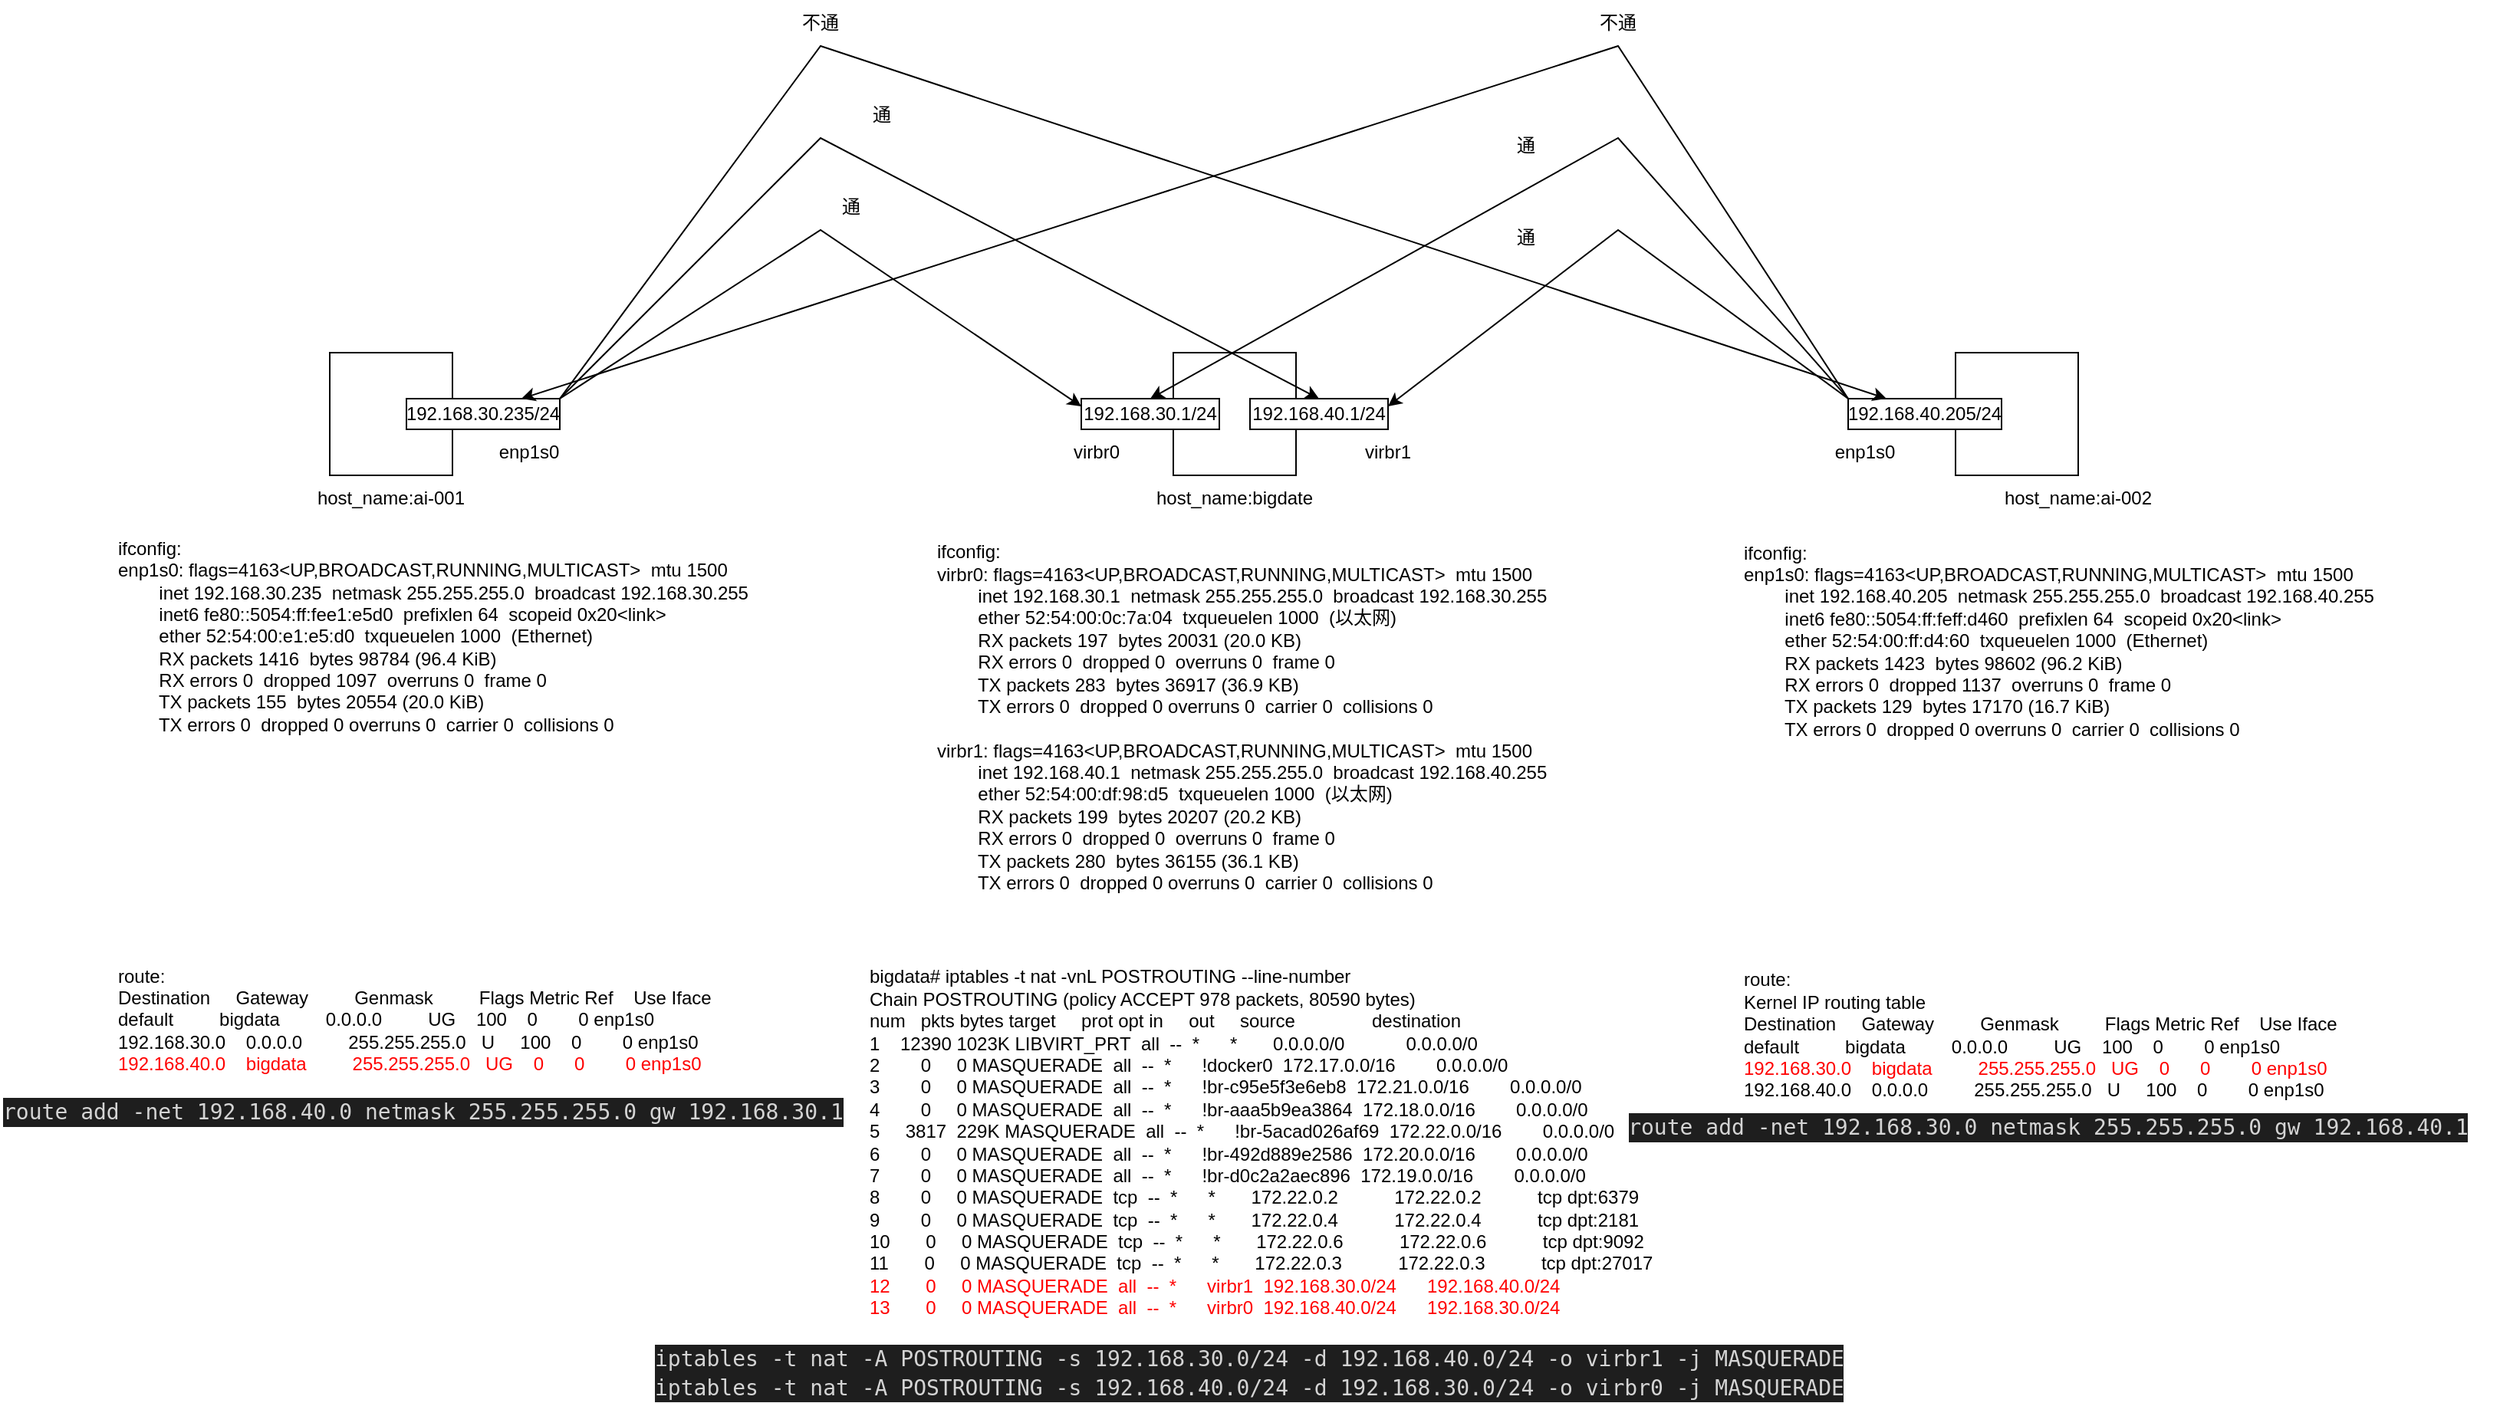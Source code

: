 <mxfile version="20.2.7" type="github">
  <diagram id="W1gFgebdyw7sRJ1A_aVv" name="第 1 页">
    <mxGraphModel dx="2062" dy="1133" grid="1" gridSize="10" guides="1" tooltips="1" connect="1" arrows="1" fold="1" page="1" pageScale="1" pageWidth="827" pageHeight="1169" math="0" shadow="0">
      <root>
        <mxCell id="0" />
        <mxCell id="1" parent="0" />
        <mxCell id="5NN0W6QtwbJhBw6NKLgg-1" value="" style="whiteSpace=wrap;html=1;aspect=fixed;" vertex="1" parent="1">
          <mxGeometry x="790" y="240" width="80" height="80" as="geometry" />
        </mxCell>
        <mxCell id="5NN0W6QtwbJhBw6NKLgg-2" value="" style="whiteSpace=wrap;html=1;aspect=fixed;" vertex="1" parent="1">
          <mxGeometry x="1300" y="240" width="80" height="80" as="geometry" />
        </mxCell>
        <mxCell id="5NN0W6QtwbJhBw6NKLgg-3" value="" style="whiteSpace=wrap;html=1;aspect=fixed;" vertex="1" parent="1">
          <mxGeometry x="240" y="240" width="80" height="80" as="geometry" />
        </mxCell>
        <mxCell id="5NN0W6QtwbJhBw6NKLgg-4" value="host_name:ai-001" style="text;html=1;strokeColor=none;fillColor=none;align=center;verticalAlign=middle;whiteSpace=wrap;rounded=0;" vertex="1" parent="1">
          <mxGeometry x="230" y="320" width="100" height="30" as="geometry" />
        </mxCell>
        <mxCell id="5NN0W6QtwbJhBw6NKLgg-5" value="host_name:ai-002" style="text;html=1;strokeColor=none;fillColor=none;align=center;verticalAlign=middle;whiteSpace=wrap;rounded=0;" vertex="1" parent="1">
          <mxGeometry x="1330" y="320" width="100" height="30" as="geometry" />
        </mxCell>
        <mxCell id="5NN0W6QtwbJhBw6NKLgg-6" value="host_name:bigdate" style="text;html=1;strokeColor=none;fillColor=none;align=center;verticalAlign=middle;whiteSpace=wrap;rounded=0;" vertex="1" parent="1">
          <mxGeometry x="780" y="320" width="100" height="30" as="geometry" />
        </mxCell>
        <mxCell id="5NN0W6QtwbJhBw6NKLgg-7" value="ifconfig:&lt;br&gt;&lt;div&gt;virbr0: flags=4163&amp;lt;UP,BROADCAST,RUNNING,MULTICAST&amp;gt;&amp;nbsp; mtu 1500&lt;/div&gt;&lt;div&gt;&amp;nbsp; &amp;nbsp; &amp;nbsp; &amp;nbsp; inet 192.168.30.1&amp;nbsp; netmask 255.255.255.0&amp;nbsp; broadcast 192.168.30.255&lt;/div&gt;&lt;div&gt;&amp;nbsp; &amp;nbsp; &amp;nbsp; &amp;nbsp; ether 52:54:00:0c:7a:04&amp;nbsp; txqueuelen 1000&amp;nbsp; (以太网)&lt;/div&gt;&lt;div&gt;&amp;nbsp; &amp;nbsp; &amp;nbsp; &amp;nbsp; RX packets 197&amp;nbsp; bytes 20031 (20.0 KB)&lt;/div&gt;&lt;div&gt;&amp;nbsp; &amp;nbsp; &amp;nbsp; &amp;nbsp; RX errors 0&amp;nbsp; dropped 0&amp;nbsp; overruns 0&amp;nbsp; frame 0&lt;/div&gt;&lt;div&gt;&amp;nbsp; &amp;nbsp; &amp;nbsp; &amp;nbsp; TX packets 283&amp;nbsp; bytes 36917 (36.9 KB)&lt;/div&gt;&lt;div&gt;&amp;nbsp; &amp;nbsp; &amp;nbsp; &amp;nbsp; TX errors 0&amp;nbsp; dropped 0 overruns 0&amp;nbsp; carrier 0&amp;nbsp; collisions 0&lt;/div&gt;&lt;div&gt;&lt;br&gt;&lt;/div&gt;&lt;div&gt;virbr1: flags=4163&amp;lt;UP,BROADCAST,RUNNING,MULTICAST&amp;gt;&amp;nbsp; mtu 1500&lt;/div&gt;&lt;div&gt;&amp;nbsp; &amp;nbsp; &amp;nbsp; &amp;nbsp; inet 192.168.40.1&amp;nbsp; netmask 255.255.255.0&amp;nbsp; broadcast 192.168.40.255&lt;/div&gt;&lt;div&gt;&amp;nbsp; &amp;nbsp; &amp;nbsp; &amp;nbsp; ether 52:54:00:df:98:d5&amp;nbsp; txqueuelen 1000&amp;nbsp; (以太网)&lt;/div&gt;&lt;div&gt;&amp;nbsp; &amp;nbsp; &amp;nbsp; &amp;nbsp; RX packets 199&amp;nbsp; bytes 20207 (20.2 KB)&lt;/div&gt;&lt;div&gt;&amp;nbsp; &amp;nbsp; &amp;nbsp; &amp;nbsp; RX errors 0&amp;nbsp; dropped 0&amp;nbsp; overruns 0&amp;nbsp; frame 0&lt;/div&gt;&lt;div&gt;&amp;nbsp; &amp;nbsp; &amp;nbsp; &amp;nbsp; TX packets 280&amp;nbsp; bytes 36155 (36.1 KB)&lt;/div&gt;&lt;div&gt;&amp;nbsp; &amp;nbsp; &amp;nbsp; &amp;nbsp; TX errors 0&amp;nbsp; dropped 0 overruns 0&amp;nbsp; carrier 0&amp;nbsp; collisions 0&lt;/div&gt;&lt;div&gt;&lt;br&gt;&lt;/div&gt;" style="text;html=1;strokeColor=none;fillColor=none;align=left;verticalAlign=middle;whiteSpace=wrap;rounded=0;" vertex="1" parent="1">
          <mxGeometry x="634" y="470" width="1020" height="30" as="geometry" />
        </mxCell>
        <mxCell id="5NN0W6QtwbJhBw6NKLgg-8" value="ifconfig:&lt;br&gt;&lt;div&gt;enp1s0: flags=4163&amp;lt;UP,BROADCAST,RUNNING,MULTICAST&amp;gt;&amp;nbsp; mtu 1500&lt;/div&gt;&lt;div&gt;&amp;nbsp; &amp;nbsp; &amp;nbsp; &amp;nbsp; inet 192.168.30.235&amp;nbsp; netmask 255.255.255.0&amp;nbsp; broadcast 192.168.30.255&lt;/div&gt;&lt;div&gt;&amp;nbsp; &amp;nbsp; &amp;nbsp; &amp;nbsp; inet6 fe80::5054:ff:fee1:e5d0&amp;nbsp; prefixlen 64&amp;nbsp; scopeid 0x20&amp;lt;link&amp;gt;&lt;/div&gt;&lt;div&gt;&amp;nbsp; &amp;nbsp; &amp;nbsp; &amp;nbsp; ether 52:54:00:e1:e5:d0&amp;nbsp; txqueuelen 1000&amp;nbsp; (Ethernet)&lt;/div&gt;&lt;div&gt;&amp;nbsp; &amp;nbsp; &amp;nbsp; &amp;nbsp; RX packets 1416&amp;nbsp; bytes 98784 (96.4 KiB)&lt;/div&gt;&lt;div&gt;&amp;nbsp; &amp;nbsp; &amp;nbsp; &amp;nbsp; RX errors 0&amp;nbsp; dropped 1097&amp;nbsp; overruns 0&amp;nbsp; frame 0&lt;/div&gt;&lt;div&gt;&amp;nbsp; &amp;nbsp; &amp;nbsp; &amp;nbsp; TX packets 155&amp;nbsp; bytes 20554 (20.0 KiB)&lt;/div&gt;&lt;div&gt;&amp;nbsp; &amp;nbsp; &amp;nbsp; &amp;nbsp; TX errors 0&amp;nbsp; dropped 0 overruns 0&amp;nbsp; carrier 0&amp;nbsp; collisions 0&lt;/div&gt;" style="text;html=1;strokeColor=none;fillColor=none;align=left;verticalAlign=middle;whiteSpace=wrap;rounded=0;" vertex="1" parent="1">
          <mxGeometry x="100" y="410" width="480" height="30" as="geometry" />
        </mxCell>
        <mxCell id="5NN0W6QtwbJhBw6NKLgg-9" value="ifconfig:&lt;br&gt;&lt;div&gt;enp1s0: flags=4163&amp;lt;UP,BROADCAST,RUNNING,MULTICAST&amp;gt;&amp;nbsp; mtu 1500&lt;/div&gt;&lt;div&gt;&amp;nbsp; &amp;nbsp; &amp;nbsp; &amp;nbsp; inet 192.168.40.205&amp;nbsp; netmask 255.255.255.0&amp;nbsp; broadcast 192.168.40.255&lt;/div&gt;&lt;div&gt;&amp;nbsp; &amp;nbsp; &amp;nbsp; &amp;nbsp; inet6 fe80::5054:ff:feff:d460&amp;nbsp; prefixlen 64&amp;nbsp; scopeid 0x20&amp;lt;link&amp;gt;&lt;/div&gt;&lt;div&gt;&amp;nbsp; &amp;nbsp; &amp;nbsp; &amp;nbsp; ether 52:54:00:ff:d4:60&amp;nbsp; txqueuelen 1000&amp;nbsp; (Ethernet)&lt;/div&gt;&lt;div&gt;&amp;nbsp; &amp;nbsp; &amp;nbsp; &amp;nbsp; RX packets 1423&amp;nbsp; bytes 98602 (96.2 KiB)&lt;/div&gt;&lt;div&gt;&amp;nbsp; &amp;nbsp; &amp;nbsp; &amp;nbsp; RX errors 0&amp;nbsp; dropped 1137&amp;nbsp; overruns 0&amp;nbsp; frame 0&lt;/div&gt;&lt;div&gt;&amp;nbsp; &amp;nbsp; &amp;nbsp; &amp;nbsp; TX packets 129&amp;nbsp; bytes 17170 (16.7 KiB)&lt;/div&gt;&lt;div&gt;&amp;nbsp; &amp;nbsp; &amp;nbsp; &amp;nbsp; TX errors 0&amp;nbsp; dropped 0 overruns 0&amp;nbsp; carrier 0&amp;nbsp; collisions 0&lt;/div&gt;&lt;div&gt;&lt;br&gt;&lt;/div&gt;" style="text;html=1;strokeColor=none;fillColor=none;align=left;verticalAlign=middle;whiteSpace=wrap;rounded=0;" vertex="1" parent="1">
          <mxGeometry x="1160" y="420" width="420" height="30" as="geometry" />
        </mxCell>
        <mxCell id="5NN0W6QtwbJhBw6NKLgg-10" value="route:&lt;br&gt;&lt;div&gt;Destination&amp;nbsp; &amp;nbsp; &amp;nbsp;Gateway&amp;nbsp; &amp;nbsp; &amp;nbsp; &amp;nbsp; &amp;nbsp;Genmask&amp;nbsp; &amp;nbsp; &amp;nbsp; &amp;nbsp; &amp;nbsp;Flags Metric Ref&amp;nbsp; &amp;nbsp; Use Iface&lt;/div&gt;&lt;div&gt;default&amp;nbsp; &amp;nbsp; &amp;nbsp; &amp;nbsp; &amp;nbsp;bigdata&amp;nbsp; &amp;nbsp; &amp;nbsp; &amp;nbsp; &amp;nbsp;0.0.0.0&amp;nbsp; &amp;nbsp; &amp;nbsp; &amp;nbsp; &amp;nbsp;UG&amp;nbsp; &amp;nbsp; 100&amp;nbsp; &amp;nbsp; 0&amp;nbsp; &amp;nbsp; &amp;nbsp; &amp;nbsp; 0 enp1s0&lt;/div&gt;&lt;div&gt;192.168.30.0&amp;nbsp; &amp;nbsp; 0.0.0.0&amp;nbsp; &amp;nbsp; &amp;nbsp; &amp;nbsp; &amp;nbsp;255.255.255.0&amp;nbsp; &amp;nbsp;U&amp;nbsp; &amp;nbsp; &amp;nbsp;100&amp;nbsp; &amp;nbsp; 0&amp;nbsp; &amp;nbsp; &amp;nbsp; &amp;nbsp; 0 enp1s0&lt;/div&gt;&lt;div&gt;&lt;font color=&quot;#ff0000&quot;&gt;192.168.40.0&amp;nbsp; &amp;nbsp; bigdata&amp;nbsp; &amp;nbsp; &amp;nbsp; &amp;nbsp; &amp;nbsp;255.255.255.0&amp;nbsp; &amp;nbsp;UG&amp;nbsp; &amp;nbsp; 0&amp;nbsp; &amp;nbsp; &amp;nbsp; 0&amp;nbsp; &amp;nbsp; &amp;nbsp; &amp;nbsp; 0 enp1s0&lt;/font&gt;&lt;/div&gt;" style="text;html=1;strokeColor=none;fillColor=none;align=left;verticalAlign=middle;whiteSpace=wrap;rounded=0;" vertex="1" parent="1">
          <mxGeometry x="100" y="660" width="400" height="30" as="geometry" />
        </mxCell>
        <mxCell id="5NN0W6QtwbJhBw6NKLgg-11" value="route:&lt;br&gt;&lt;div&gt;&lt;div&gt;Kernel IP routing table&lt;/div&gt;&lt;div&gt;Destination&amp;nbsp; &amp;nbsp; &amp;nbsp;Gateway&amp;nbsp; &amp;nbsp; &amp;nbsp; &amp;nbsp; &amp;nbsp;Genmask&amp;nbsp; &amp;nbsp; &amp;nbsp; &amp;nbsp; &amp;nbsp;Flags Metric Ref&amp;nbsp; &amp;nbsp; Use Iface&lt;/div&gt;&lt;div&gt;default&amp;nbsp; &amp;nbsp; &amp;nbsp; &amp;nbsp; &amp;nbsp;bigdata&amp;nbsp; &amp;nbsp; &amp;nbsp; &amp;nbsp; &amp;nbsp;0.0.0.0&amp;nbsp; &amp;nbsp; &amp;nbsp; &amp;nbsp; &amp;nbsp;UG&amp;nbsp; &amp;nbsp; 100&amp;nbsp; &amp;nbsp; 0&amp;nbsp; &amp;nbsp; &amp;nbsp; &amp;nbsp; 0 enp1s0&lt;/div&gt;&lt;div&gt;&lt;font color=&quot;#ff0000&quot;&gt;192.168.30.0&amp;nbsp; &amp;nbsp; bigdata&amp;nbsp; &amp;nbsp; &amp;nbsp; &amp;nbsp; &amp;nbsp;255.255.255.0&amp;nbsp; &amp;nbsp;UG&amp;nbsp; &amp;nbsp; 0&amp;nbsp; &amp;nbsp; &amp;nbsp; 0&amp;nbsp; &amp;nbsp; &amp;nbsp; &amp;nbsp; 0 enp1s0&lt;/font&gt;&lt;/div&gt;&lt;div&gt;192.168.40.0&amp;nbsp; &amp;nbsp; 0.0.0.0&amp;nbsp; &amp;nbsp; &amp;nbsp; &amp;nbsp; &amp;nbsp;255.255.255.0&amp;nbsp; &amp;nbsp;U&amp;nbsp; &amp;nbsp; &amp;nbsp;100&amp;nbsp; &amp;nbsp; 0&amp;nbsp; &amp;nbsp; &amp;nbsp; &amp;nbsp; 0 enp1s0&lt;/div&gt;&lt;/div&gt;" style="text;html=1;strokeColor=none;fillColor=none;align=left;verticalAlign=middle;whiteSpace=wrap;rounded=0;" vertex="1" parent="1">
          <mxGeometry x="1160" y="670" width="400" height="30" as="geometry" />
        </mxCell>
        <mxCell id="5NN0W6QtwbJhBw6NKLgg-12" value="&lt;div&gt;bigdata# iptables -t nat -vnL POSTROUTING --line-number&lt;/div&gt;&lt;div&gt;Chain POSTROUTING (policy ACCEPT 978 packets, 80590 bytes)&lt;/div&gt;&lt;div&gt;num&amp;nbsp; &amp;nbsp;pkts bytes target&amp;nbsp; &amp;nbsp; &amp;nbsp;prot opt in&amp;nbsp; &amp;nbsp; &amp;nbsp;out&amp;nbsp; &amp;nbsp; &amp;nbsp;source&amp;nbsp; &amp;nbsp; &amp;nbsp; &amp;nbsp; &amp;nbsp; &amp;nbsp; &amp;nbsp; &amp;nbsp;destination&amp;nbsp; &amp;nbsp; &amp;nbsp; &amp;nbsp; &amp;nbsp;&lt;/div&gt;&lt;div&gt;1&amp;nbsp; &amp;nbsp; 12390 1023K LIBVIRT_PRT&amp;nbsp; all&amp;nbsp; --&amp;nbsp; *&amp;nbsp; &amp;nbsp; &amp;nbsp; *&amp;nbsp; &amp;nbsp; &amp;nbsp; &amp;nbsp;0.0.0.0/0&amp;nbsp; &amp;nbsp; &amp;nbsp; &amp;nbsp; &amp;nbsp; &amp;nbsp; 0.0.0.0/0&amp;nbsp; &amp;nbsp; &amp;nbsp; &amp;nbsp; &amp;nbsp; &amp;nbsp;&lt;/div&gt;&lt;div&gt;2&amp;nbsp; &amp;nbsp; &amp;nbsp; &amp;nbsp; 0&amp;nbsp; &amp;nbsp; &amp;nbsp;0 MASQUERADE&amp;nbsp; all&amp;nbsp; --&amp;nbsp; *&amp;nbsp; &amp;nbsp; &amp;nbsp; !docker0&amp;nbsp; 172.17.0.0/16&amp;nbsp; &amp;nbsp; &amp;nbsp; &amp;nbsp; 0.0.0.0/0&amp;nbsp; &amp;nbsp; &amp;nbsp; &amp;nbsp; &amp;nbsp; &amp;nbsp;&lt;/div&gt;&lt;div&gt;3&amp;nbsp; &amp;nbsp; &amp;nbsp; &amp;nbsp; 0&amp;nbsp; &amp;nbsp; &amp;nbsp;0 MASQUERADE&amp;nbsp; all&amp;nbsp; --&amp;nbsp; *&amp;nbsp; &amp;nbsp; &amp;nbsp; !br-c95e5f3e6eb8&amp;nbsp; 172.21.0.0/16&amp;nbsp; &amp;nbsp; &amp;nbsp; &amp;nbsp; 0.0.0.0/0&amp;nbsp; &amp;nbsp; &amp;nbsp; &amp;nbsp; &amp;nbsp; &amp;nbsp;&lt;/div&gt;&lt;div&gt;4&amp;nbsp; &amp;nbsp; &amp;nbsp; &amp;nbsp; 0&amp;nbsp; &amp;nbsp; &amp;nbsp;0 MASQUERADE&amp;nbsp; all&amp;nbsp; --&amp;nbsp; *&amp;nbsp; &amp;nbsp; &amp;nbsp; !br-aaa5b9ea3864&amp;nbsp; 172.18.0.0/16&amp;nbsp; &amp;nbsp; &amp;nbsp; &amp;nbsp; 0.0.0.0/0&amp;nbsp; &amp;nbsp; &amp;nbsp; &amp;nbsp; &amp;nbsp; &amp;nbsp;&lt;/div&gt;&lt;div&gt;5&amp;nbsp; &amp;nbsp; &amp;nbsp;3817&amp;nbsp; 229K MASQUERADE&amp;nbsp; all&amp;nbsp; --&amp;nbsp; *&amp;nbsp; &amp;nbsp; &amp;nbsp; !br-5acad026af69&amp;nbsp; 172.22.0.0/16&amp;nbsp; &amp;nbsp; &amp;nbsp; &amp;nbsp; 0.0.0.0/0&amp;nbsp; &amp;nbsp; &amp;nbsp; &amp;nbsp; &amp;nbsp; &amp;nbsp;&lt;/div&gt;&lt;div&gt;6&amp;nbsp; &amp;nbsp; &amp;nbsp; &amp;nbsp; 0&amp;nbsp; &amp;nbsp; &amp;nbsp;0 MASQUERADE&amp;nbsp; all&amp;nbsp; --&amp;nbsp; *&amp;nbsp; &amp;nbsp; &amp;nbsp; !br-492d889e2586&amp;nbsp; 172.20.0.0/16&amp;nbsp; &amp;nbsp; &amp;nbsp; &amp;nbsp; 0.0.0.0/0&amp;nbsp; &amp;nbsp; &amp;nbsp; &amp;nbsp; &amp;nbsp; &amp;nbsp;&lt;/div&gt;&lt;div&gt;7&amp;nbsp; &amp;nbsp; &amp;nbsp; &amp;nbsp; 0&amp;nbsp; &amp;nbsp; &amp;nbsp;0 MASQUERADE&amp;nbsp; all&amp;nbsp; --&amp;nbsp; *&amp;nbsp; &amp;nbsp; &amp;nbsp; !br-d0c2a2aec896&amp;nbsp; 172.19.0.0/16&amp;nbsp; &amp;nbsp; &amp;nbsp; &amp;nbsp; 0.0.0.0/0&amp;nbsp; &amp;nbsp; &amp;nbsp; &amp;nbsp; &amp;nbsp; &amp;nbsp;&lt;/div&gt;&lt;div&gt;8&amp;nbsp; &amp;nbsp; &amp;nbsp; &amp;nbsp; 0&amp;nbsp; &amp;nbsp; &amp;nbsp;0 MASQUERADE&amp;nbsp; tcp&amp;nbsp; --&amp;nbsp; *&amp;nbsp; &amp;nbsp; &amp;nbsp; *&amp;nbsp; &amp;nbsp; &amp;nbsp; &amp;nbsp;172.22.0.2&amp;nbsp; &amp;nbsp; &amp;nbsp; &amp;nbsp; &amp;nbsp; &amp;nbsp;172.22.0.2&amp;nbsp; &amp;nbsp; &amp;nbsp; &amp;nbsp; &amp;nbsp; &amp;nbsp;tcp dpt:6379&lt;/div&gt;&lt;div&gt;9&amp;nbsp; &amp;nbsp; &amp;nbsp; &amp;nbsp; 0&amp;nbsp; &amp;nbsp; &amp;nbsp;0 MASQUERADE&amp;nbsp; tcp&amp;nbsp; --&amp;nbsp; *&amp;nbsp; &amp;nbsp; &amp;nbsp; *&amp;nbsp; &amp;nbsp; &amp;nbsp; &amp;nbsp;172.22.0.4&amp;nbsp; &amp;nbsp; &amp;nbsp; &amp;nbsp; &amp;nbsp; &amp;nbsp;172.22.0.4&amp;nbsp; &amp;nbsp; &amp;nbsp; &amp;nbsp; &amp;nbsp; &amp;nbsp;tcp dpt:2181&lt;/div&gt;&lt;div&gt;10&amp;nbsp; &amp;nbsp; &amp;nbsp; &amp;nbsp;0&amp;nbsp; &amp;nbsp; &amp;nbsp;0 MASQUERADE&amp;nbsp; tcp&amp;nbsp; --&amp;nbsp; *&amp;nbsp; &amp;nbsp; &amp;nbsp; *&amp;nbsp; &amp;nbsp; &amp;nbsp; &amp;nbsp;172.22.0.6&amp;nbsp; &amp;nbsp; &amp;nbsp; &amp;nbsp; &amp;nbsp; &amp;nbsp;172.22.0.6&amp;nbsp; &amp;nbsp; &amp;nbsp; &amp;nbsp; &amp;nbsp; &amp;nbsp;tcp dpt:9092&lt;/div&gt;&lt;div&gt;11&amp;nbsp; &amp;nbsp; &amp;nbsp; &amp;nbsp;0&amp;nbsp; &amp;nbsp; &amp;nbsp;0 MASQUERADE&amp;nbsp; tcp&amp;nbsp; --&amp;nbsp; *&amp;nbsp; &amp;nbsp; &amp;nbsp; *&amp;nbsp; &amp;nbsp; &amp;nbsp; &amp;nbsp;172.22.0.3&amp;nbsp; &amp;nbsp; &amp;nbsp; &amp;nbsp; &amp;nbsp; &amp;nbsp;172.22.0.3&amp;nbsp; &amp;nbsp; &amp;nbsp; &amp;nbsp; &amp;nbsp; &amp;nbsp;tcp dpt:27017&lt;/div&gt;&lt;div&gt;&lt;font color=&quot;#ff0000&quot;&gt;12&amp;nbsp; &amp;nbsp; &amp;nbsp; &amp;nbsp;0&amp;nbsp; &amp;nbsp; &amp;nbsp;0 MASQUERADE&amp;nbsp; all&amp;nbsp; --&amp;nbsp; *&amp;nbsp; &amp;nbsp; &amp;nbsp; virbr1&amp;nbsp; 192.168.30.0/24&amp;nbsp; &amp;nbsp; &amp;nbsp; 192.168.40.0/24&amp;nbsp; &amp;nbsp; &amp;nbsp;&lt;/font&gt;&lt;/div&gt;&lt;div&gt;&lt;font color=&quot;#ff0000&quot;&gt;13&amp;nbsp; &amp;nbsp; &amp;nbsp; &amp;nbsp;0&amp;nbsp; &amp;nbsp; &amp;nbsp;0 MASQUERADE&amp;nbsp; all&amp;nbsp; --&amp;nbsp; *&amp;nbsp; &amp;nbsp; &amp;nbsp; virbr0&amp;nbsp; 192.168.40.0/24&amp;nbsp; &amp;nbsp; &amp;nbsp; 192.168.30.0/24&lt;/font&gt;&lt;/div&gt;" style="text;html=1;strokeColor=none;fillColor=none;align=left;verticalAlign=middle;whiteSpace=wrap;rounded=0;" vertex="1" parent="1">
          <mxGeometry x="590" y="740" width="590" height="30" as="geometry" />
        </mxCell>
        <mxCell id="5NN0W6QtwbJhBw6NKLgg-13" value="192.168.40.1/24" style="rounded=0;whiteSpace=wrap;html=1;" vertex="1" parent="1">
          <mxGeometry x="840" y="270" width="90" height="20" as="geometry" />
        </mxCell>
        <mxCell id="5NN0W6QtwbJhBw6NKLgg-14" value="192.168.30.1/24" style="rounded=0;whiteSpace=wrap;html=1;" vertex="1" parent="1">
          <mxGeometry x="730" y="270" width="90" height="20" as="geometry" />
        </mxCell>
        <mxCell id="5NN0W6QtwbJhBw6NKLgg-15" value="192.168.30.235/24" style="rounded=0;whiteSpace=wrap;html=1;" vertex="1" parent="1">
          <mxGeometry x="290" y="270" width="100" height="20" as="geometry" />
        </mxCell>
        <mxCell id="5NN0W6QtwbJhBw6NKLgg-16" value="192.168.40.205/24" style="rounded=0;whiteSpace=wrap;html=1;" vertex="1" parent="1">
          <mxGeometry x="1230" y="270" width="100" height="20" as="geometry" />
        </mxCell>
        <mxCell id="5NN0W6QtwbJhBw6NKLgg-19" value="enp1s0" style="text;html=1;strokeColor=none;fillColor=none;align=center;verticalAlign=middle;whiteSpace=wrap;rounded=0;" vertex="1" parent="1">
          <mxGeometry x="1211" y="290" width="60" height="30" as="geometry" />
        </mxCell>
        <mxCell id="5NN0W6QtwbJhBw6NKLgg-20" value="virbr1" style="text;html=1;strokeColor=none;fillColor=none;align=center;verticalAlign=middle;whiteSpace=wrap;rounded=0;" vertex="1" parent="1">
          <mxGeometry x="900" y="290" width="60" height="30" as="geometry" />
        </mxCell>
        <mxCell id="5NN0W6QtwbJhBw6NKLgg-21" value="virbr0" style="text;html=1;strokeColor=none;fillColor=none;align=center;verticalAlign=middle;whiteSpace=wrap;rounded=0;" vertex="1" parent="1">
          <mxGeometry x="710" y="290" width="60" height="30" as="geometry" />
        </mxCell>
        <mxCell id="5NN0W6QtwbJhBw6NKLgg-22" value="enp1s0" style="text;html=1;strokeColor=none;fillColor=none;align=center;verticalAlign=middle;whiteSpace=wrap;rounded=0;" vertex="1" parent="1">
          <mxGeometry x="340" y="290" width="60" height="30" as="geometry" />
        </mxCell>
        <mxCell id="5NN0W6QtwbJhBw6NKLgg-26" value="" style="endArrow=classic;html=1;rounded=0;entryX=0;entryY=0.25;entryDx=0;entryDy=0;exitX=1;exitY=0;exitDx=0;exitDy=0;" edge="1" parent="1" source="5NN0W6QtwbJhBw6NKLgg-15" target="5NN0W6QtwbJhBw6NKLgg-14">
          <mxGeometry width="50" height="50" relative="1" as="geometry">
            <mxPoint x="850" y="420" as="sourcePoint" />
            <mxPoint x="900" y="370" as="targetPoint" />
            <Array as="points">
              <mxPoint x="560" y="160" />
            </Array>
          </mxGeometry>
        </mxCell>
        <mxCell id="5NN0W6QtwbJhBw6NKLgg-27" value="" style="endArrow=classic;html=1;rounded=0;entryX=0.5;entryY=0;entryDx=0;entryDy=0;exitX=1;exitY=0;exitDx=0;exitDy=0;" edge="1" parent="1" source="5NN0W6QtwbJhBw6NKLgg-15" target="5NN0W6QtwbJhBw6NKLgg-13">
          <mxGeometry width="50" height="50" relative="1" as="geometry">
            <mxPoint x="390" y="210" as="sourcePoint" />
            <mxPoint x="730" y="215" as="targetPoint" />
            <Array as="points">
              <mxPoint x="560" y="100" />
            </Array>
          </mxGeometry>
        </mxCell>
        <mxCell id="5NN0W6QtwbJhBw6NKLgg-28" value="" style="endArrow=classic;html=1;rounded=0;entryX=0.25;entryY=0;entryDx=0;entryDy=0;" edge="1" parent="1" target="5NN0W6QtwbJhBw6NKLgg-16">
          <mxGeometry width="50" height="50" relative="1" as="geometry">
            <mxPoint x="390" y="270" as="sourcePoint" />
            <mxPoint x="1250" y="210" as="targetPoint" />
            <Array as="points">
              <mxPoint x="560" y="40" />
            </Array>
          </mxGeometry>
        </mxCell>
        <mxCell id="5NN0W6QtwbJhBw6NKLgg-29" value="" style="endArrow=classic;html=1;rounded=0;entryX=1;entryY=0.25;entryDx=0;entryDy=0;exitX=0;exitY=0;exitDx=0;exitDy=0;" edge="1" parent="1" source="5NN0W6QtwbJhBw6NKLgg-16" target="5NN0W6QtwbJhBw6NKLgg-13">
          <mxGeometry width="50" height="50" relative="1" as="geometry">
            <mxPoint x="1050" y="140" as="sourcePoint" />
            <mxPoint x="1390" y="145" as="targetPoint" />
            <Array as="points">
              <mxPoint x="1080" y="160" />
            </Array>
          </mxGeometry>
        </mxCell>
        <mxCell id="5NN0W6QtwbJhBw6NKLgg-30" value="" style="endArrow=classic;html=1;rounded=0;entryX=0.5;entryY=0;entryDx=0;entryDy=0;exitX=0;exitY=0;exitDx=0;exitDy=0;" edge="1" parent="1" source="5NN0W6QtwbJhBw6NKLgg-16" target="5NN0W6QtwbJhBw6NKLgg-14">
          <mxGeometry width="50" height="50" relative="1" as="geometry">
            <mxPoint x="1265" y="280" as="sourcePoint" />
            <mxPoint x="940" y="285" as="targetPoint" />
            <Array as="points">
              <mxPoint x="1080" y="100" />
            </Array>
          </mxGeometry>
        </mxCell>
        <mxCell id="5NN0W6QtwbJhBw6NKLgg-31" value="" style="endArrow=classic;html=1;rounded=0;entryX=0.75;entryY=0;entryDx=0;entryDy=0;exitX=0;exitY=0;exitDx=0;exitDy=0;" edge="1" parent="1" source="5NN0W6QtwbJhBw6NKLgg-16" target="5NN0W6QtwbJhBw6NKLgg-15">
          <mxGeometry width="50" height="50" relative="1" as="geometry">
            <mxPoint x="1250" y="270" as="sourcePoint" />
            <mxPoint x="785" y="280" as="targetPoint" />
            <Array as="points">
              <mxPoint x="1080" y="40" />
            </Array>
          </mxGeometry>
        </mxCell>
        <mxCell id="5NN0W6QtwbJhBw6NKLgg-32" value="通" style="text;html=1;strokeColor=none;fillColor=none;align=center;verticalAlign=middle;whiteSpace=wrap;rounded=0;" vertex="1" parent="1">
          <mxGeometry x="990" y="90" width="60" height="30" as="geometry" />
        </mxCell>
        <mxCell id="5NN0W6QtwbJhBw6NKLgg-33" value="不通" style="text;html=1;strokeColor=none;fillColor=none;align=center;verticalAlign=middle;whiteSpace=wrap;rounded=0;" vertex="1" parent="1">
          <mxGeometry x="1050" y="10" width="60" height="30" as="geometry" />
        </mxCell>
        <mxCell id="5NN0W6QtwbJhBw6NKLgg-35" value="不通" style="text;html=1;strokeColor=none;fillColor=none;align=center;verticalAlign=middle;whiteSpace=wrap;rounded=0;" vertex="1" parent="1">
          <mxGeometry x="530" y="10" width="60" height="30" as="geometry" />
        </mxCell>
        <mxCell id="5NN0W6QtwbJhBw6NKLgg-36" value="通" style="text;html=1;strokeColor=none;fillColor=none;align=center;verticalAlign=middle;whiteSpace=wrap;rounded=0;" vertex="1" parent="1">
          <mxGeometry x="990" y="150" width="60" height="30" as="geometry" />
        </mxCell>
        <mxCell id="5NN0W6QtwbJhBw6NKLgg-37" value="通" style="text;html=1;strokeColor=none;fillColor=none;align=center;verticalAlign=middle;whiteSpace=wrap;rounded=0;" vertex="1" parent="1">
          <mxGeometry x="570" y="70" width="60" height="30" as="geometry" />
        </mxCell>
        <mxCell id="5NN0W6QtwbJhBw6NKLgg-38" value="通" style="text;html=1;strokeColor=none;fillColor=none;align=center;verticalAlign=middle;whiteSpace=wrap;rounded=0;" vertex="1" parent="1">
          <mxGeometry x="550" y="130" width="60" height="30" as="geometry" />
        </mxCell>
        <mxCell id="5NN0W6QtwbJhBw6NKLgg-41" value="&lt;div style=&quot;color: rgb(212, 212, 212); background-color: rgb(30, 30, 30); font-family: &amp;quot;Droid Sans Mono&amp;quot;, &amp;quot;monospace&amp;quot;, monospace; font-size: 14px; line-height: 19px;&quot;&gt;&lt;div&gt;route add -net 192.168.40.0 netmask 255.255.255.0 gw 192.168.30.1&lt;/div&gt;&lt;/div&gt;" style="text;html=1;strokeColor=none;fillColor=none;align=left;verticalAlign=middle;whiteSpace=wrap;rounded=0;fontColor=#FF0000;" vertex="1" parent="1">
          <mxGeometry x="25" y="720" width="550" height="30" as="geometry" />
        </mxCell>
        <mxCell id="5NN0W6QtwbJhBw6NKLgg-42" value="&lt;div style=&quot;color: rgb(212, 212, 212); background-color: rgb(30, 30, 30); font-family: &amp;quot;Droid Sans Mono&amp;quot;, &amp;quot;monospace&amp;quot;, monospace; font-size: 14px; line-height: 19px;&quot;&gt;route add -net 192.168.30.0 netmask 255.255.255.0 gw 192.168.40.1&lt;/div&gt;" style="text;html=1;strokeColor=none;fillColor=none;align=center;verticalAlign=middle;whiteSpace=wrap;rounded=0;fontColor=#FF0000;" vertex="1" parent="1">
          <mxGeometry x="1080.5" y="730" width="559" height="30" as="geometry" />
        </mxCell>
        <mxCell id="5NN0W6QtwbJhBw6NKLgg-43" value="&lt;div style=&quot;color: rgb(212, 212, 212); background-color: rgb(30, 30, 30); font-family: &amp;quot;Droid Sans Mono&amp;quot;, &amp;quot;monospace&amp;quot;, monospace; font-size: 14px; line-height: 19px;&quot;&gt;&lt;div&gt;iptables -t nat -A POSTROUTING -s 192.168.30.0/24 -d 192.168.40.0/24 -o virbr1 -j MASQUERADE&lt;/div&gt;&lt;div&gt;iptables -t nat -A POSTROUTING -s 192.168.40.0/24 -d 192.168.30.0/24 -o virbr0 -j MASQUERADE&lt;/div&gt;&lt;/div&gt;" style="text;html=1;strokeColor=none;fillColor=none;align=left;verticalAlign=middle;whiteSpace=wrap;rounded=0;fontColor=#FF0000;" vertex="1" parent="1">
          <mxGeometry x="450" y="890" width="780" height="30" as="geometry" />
        </mxCell>
      </root>
    </mxGraphModel>
  </diagram>
</mxfile>
